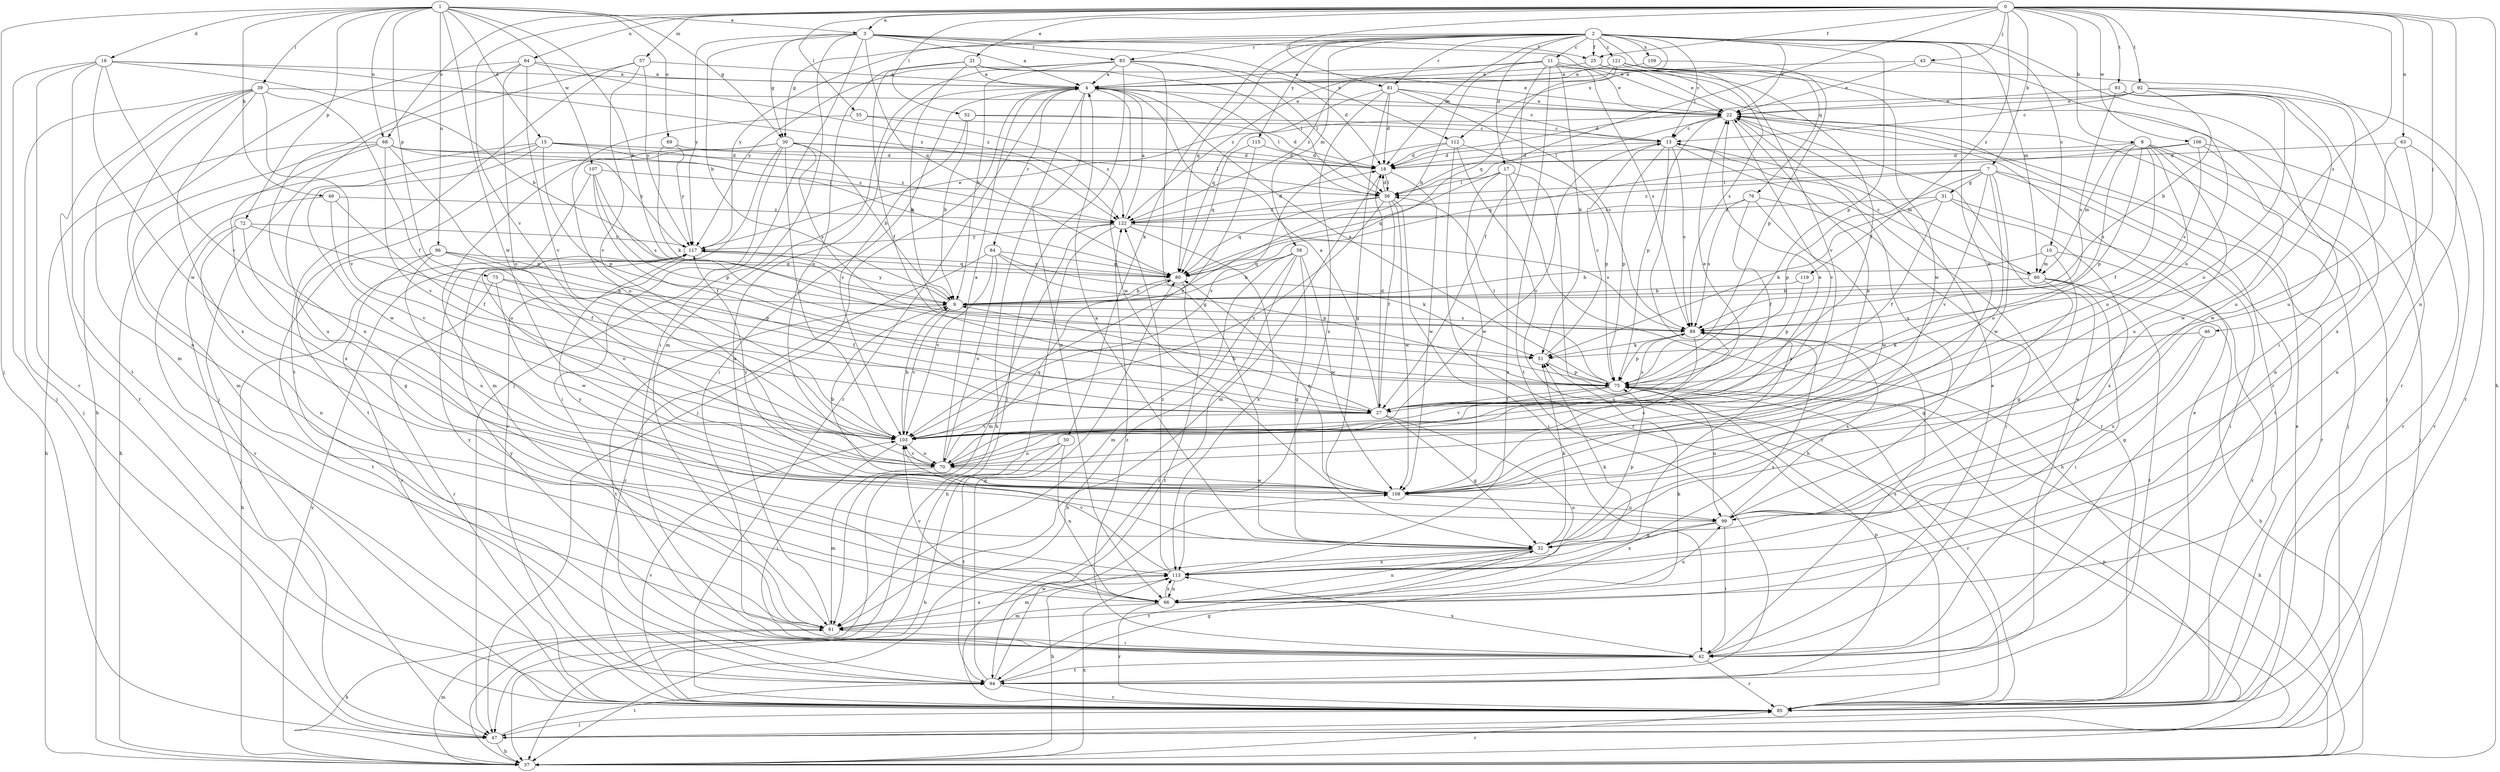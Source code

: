 strict digraph  {
0;
1;
2;
3;
4;
7;
8;
9;
10;
11;
13;
15;
16;
17;
18;
21;
22;
25;
27;
30;
31;
32;
37;
39;
42;
43;
46;
47;
49;
50;
51;
52;
55;
56;
57;
58;
60;
61;
63;
64;
66;
68;
69;
70;
72;
73;
75;
76;
80;
81;
83;
84;
85;
89;
92;
93;
94;
96;
99;
103;
106;
107;
108;
109;
112;
113;
115;
117;
119;
121;
122;
0 -> 3  [label=a];
0 -> 7  [label=b];
0 -> 8  [label=b];
0 -> 21  [label=e];
0 -> 25  [label=f];
0 -> 37  [label=h];
0 -> 43  [label=j];
0 -> 46  [label=j];
0 -> 52  [label=l];
0 -> 55  [label=l];
0 -> 56  [label=l];
0 -> 57  [label=m];
0 -> 63  [label=n];
0 -> 64  [label=n];
0 -> 66  [label=n];
0 -> 68  [label=o];
0 -> 81  [label=r];
0 -> 89  [label=s];
0 -> 92  [label=t];
0 -> 93  [label=t];
0 -> 103  [label=v];
0 -> 106  [label=w];
0 -> 119  [label=z];
1 -> 3  [label=a];
1 -> 9  [label=b];
1 -> 15  [label=d];
1 -> 16  [label=d];
1 -> 30  [label=g];
1 -> 39  [label=i];
1 -> 47  [label=j];
1 -> 49  [label=k];
1 -> 68  [label=o];
1 -> 69  [label=o];
1 -> 72  [label=p];
1 -> 73  [label=p];
1 -> 96  [label=u];
1 -> 107  [label=w];
1 -> 108  [label=w];
2 -> 10  [label=c];
2 -> 11  [label=c];
2 -> 13  [label=c];
2 -> 17  [label=d];
2 -> 18  [label=d];
2 -> 22  [label=e];
2 -> 25  [label=f];
2 -> 30  [label=g];
2 -> 42  [label=i];
2 -> 50  [label=k];
2 -> 58  [label=m];
2 -> 60  [label=m];
2 -> 75  [label=p];
2 -> 76  [label=q];
2 -> 80  [label=q];
2 -> 81  [label=r];
2 -> 83  [label=r];
2 -> 108  [label=w];
2 -> 109  [label=x];
2 -> 112  [label=x];
2 -> 115  [label=y];
2 -> 117  [label=y];
2 -> 121  [label=z];
3 -> 4  [label=a];
3 -> 9  [label=b];
3 -> 22  [label=e];
3 -> 25  [label=f];
3 -> 30  [label=g];
3 -> 42  [label=i];
3 -> 47  [label=j];
3 -> 80  [label=q];
3 -> 83  [label=r];
3 -> 112  [label=x];
3 -> 117  [label=y];
4 -> 22  [label=e];
4 -> 37  [label=h];
4 -> 42  [label=i];
4 -> 47  [label=j];
4 -> 56  [label=l];
4 -> 66  [label=n];
4 -> 84  [label=r];
4 -> 85  [label=r];
4 -> 108  [label=w];
7 -> 31  [label=g];
7 -> 42  [label=i];
7 -> 56  [label=l];
7 -> 70  [label=o];
7 -> 75  [label=p];
7 -> 85  [label=r];
7 -> 103  [label=v];
7 -> 108  [label=w];
7 -> 122  [label=z];
8 -> 18  [label=d];
8 -> 27  [label=f];
8 -> 47  [label=j];
8 -> 60  [label=m];
8 -> 66  [label=n];
8 -> 70  [label=o];
8 -> 75  [label=p];
8 -> 89  [label=s];
8 -> 99  [label=u];
9 -> 89  [label=s];
9 -> 94  [label=t];
9 -> 103  [label=v];
9 -> 117  [label=y];
10 -> 9  [label=b];
10 -> 32  [label=g];
10 -> 60  [label=m];
10 -> 85  [label=r];
11 -> 4  [label=a];
11 -> 9  [label=b];
11 -> 22  [label=e];
11 -> 27  [label=f];
11 -> 51  [label=k];
11 -> 85  [label=r];
11 -> 89  [label=s];
11 -> 94  [label=t];
11 -> 122  [label=z];
13 -> 18  [label=d];
13 -> 60  [label=m];
13 -> 75  [label=p];
13 -> 85  [label=r];
13 -> 89  [label=s];
13 -> 103  [label=v];
13 -> 113  [label=x];
15 -> 18  [label=d];
15 -> 37  [label=h];
15 -> 75  [label=p];
15 -> 80  [label=q];
15 -> 99  [label=u];
15 -> 108  [label=w];
15 -> 122  [label=z];
16 -> 4  [label=a];
16 -> 9  [label=b];
16 -> 47  [label=j];
16 -> 85  [label=r];
16 -> 94  [label=t];
16 -> 103  [label=v];
16 -> 108  [label=w];
16 -> 122  [label=z];
17 -> 37  [label=h];
17 -> 56  [label=l];
17 -> 80  [label=q];
17 -> 85  [label=r];
17 -> 108  [label=w];
17 -> 113  [label=x];
18 -> 56  [label=l];
18 -> 61  [label=m];
18 -> 108  [label=w];
21 -> 4  [label=a];
21 -> 22  [label=e];
21 -> 27  [label=f];
21 -> 51  [label=k];
21 -> 56  [label=l];
21 -> 70  [label=o];
22 -> 13  [label=c];
22 -> 47  [label=j];
22 -> 56  [label=l];
22 -> 75  [label=p];
22 -> 99  [label=u];
22 -> 103  [label=v];
25 -> 4  [label=a];
25 -> 22  [label=e];
25 -> 27  [label=f];
25 -> 89  [label=s];
27 -> 4  [label=a];
27 -> 9  [label=b];
27 -> 18  [label=d];
27 -> 22  [label=e];
27 -> 32  [label=g];
27 -> 66  [label=n];
27 -> 89  [label=s];
27 -> 103  [label=v];
30 -> 9  [label=b];
30 -> 18  [label=d];
30 -> 42  [label=i];
30 -> 56  [label=l];
30 -> 61  [label=m];
30 -> 85  [label=r];
30 -> 89  [label=s];
30 -> 94  [label=t];
30 -> 103  [label=v];
31 -> 27  [label=f];
31 -> 42  [label=i];
31 -> 51  [label=k];
31 -> 113  [label=x];
31 -> 122  [label=z];
32 -> 4  [label=a];
32 -> 37  [label=h];
32 -> 51  [label=k];
32 -> 66  [label=n];
32 -> 75  [label=p];
32 -> 94  [label=t];
32 -> 113  [label=x];
32 -> 117  [label=y];
37 -> 61  [label=m];
37 -> 85  [label=r];
37 -> 113  [label=x];
37 -> 117  [label=y];
39 -> 22  [label=e];
39 -> 27  [label=f];
39 -> 47  [label=j];
39 -> 61  [label=m];
39 -> 66  [label=n];
39 -> 85  [label=r];
39 -> 103  [label=v];
39 -> 113  [label=x];
42 -> 22  [label=e];
42 -> 85  [label=r];
42 -> 89  [label=s];
42 -> 94  [label=t];
42 -> 113  [label=x];
42 -> 117  [label=y];
42 -> 122  [label=z];
43 -> 4  [label=a];
43 -> 22  [label=e];
43 -> 70  [label=o];
46 -> 32  [label=g];
46 -> 51  [label=k];
46 -> 99  [label=u];
47 -> 22  [label=e];
47 -> 37  [label=h];
47 -> 75  [label=p];
47 -> 94  [label=t];
49 -> 27  [label=f];
49 -> 85  [label=r];
49 -> 103  [label=v];
49 -> 122  [label=z];
50 -> 37  [label=h];
50 -> 66  [label=n];
50 -> 70  [label=o];
50 -> 94  [label=t];
51 -> 13  [label=c];
51 -> 75  [label=p];
52 -> 9  [label=b];
52 -> 13  [label=c];
52 -> 18  [label=d];
52 -> 103  [label=v];
55 -> 13  [label=c];
55 -> 70  [label=o];
55 -> 122  [label=z];
56 -> 18  [label=d];
56 -> 27  [label=f];
56 -> 42  [label=i];
56 -> 80  [label=q];
56 -> 103  [label=v];
56 -> 108  [label=w];
56 -> 122  [label=z];
57 -> 4  [label=a];
57 -> 47  [label=j];
57 -> 94  [label=t];
57 -> 103  [label=v];
57 -> 117  [label=y];
58 -> 9  [label=b];
58 -> 32  [label=g];
58 -> 37  [label=h];
58 -> 61  [label=m];
58 -> 80  [label=q];
58 -> 85  [label=r];
58 -> 108  [label=w];
60 -> 9  [label=b];
60 -> 13  [label=c];
60 -> 32  [label=g];
60 -> 37  [label=h];
60 -> 42  [label=i];
60 -> 94  [label=t];
61 -> 4  [label=a];
61 -> 37  [label=h];
61 -> 42  [label=i];
61 -> 51  [label=k];
61 -> 113  [label=x];
61 -> 117  [label=y];
63 -> 18  [label=d];
63 -> 66  [label=n];
63 -> 85  [label=r];
63 -> 108  [label=w];
64 -> 4  [label=a];
64 -> 37  [label=h];
64 -> 66  [label=n];
64 -> 70  [label=o];
64 -> 103  [label=v];
64 -> 122  [label=z];
66 -> 61  [label=m];
66 -> 85  [label=r];
66 -> 89  [label=s];
66 -> 99  [label=u];
66 -> 103  [label=v];
66 -> 113  [label=x];
68 -> 18  [label=d];
68 -> 37  [label=h];
68 -> 61  [label=m];
68 -> 75  [label=p];
68 -> 103  [label=v];
68 -> 113  [label=x];
68 -> 117  [label=y];
68 -> 122  [label=z];
69 -> 18  [label=d];
69 -> 51  [label=k];
69 -> 117  [label=y];
70 -> 4  [label=a];
70 -> 22  [label=e];
70 -> 61  [label=m];
70 -> 80  [label=q];
70 -> 103  [label=v];
70 -> 108  [label=w];
72 -> 27  [label=f];
72 -> 32  [label=g];
72 -> 47  [label=j];
72 -> 66  [label=n];
72 -> 117  [label=y];
73 -> 9  [label=b];
73 -> 27  [label=f];
73 -> 85  [label=r];
73 -> 108  [label=w];
75 -> 4  [label=a];
75 -> 27  [label=f];
75 -> 37  [label=h];
75 -> 56  [label=l];
75 -> 85  [label=r];
75 -> 99  [label=u];
75 -> 103  [label=v];
76 -> 27  [label=f];
76 -> 42  [label=i];
76 -> 89  [label=s];
76 -> 108  [label=w];
76 -> 122  [label=z];
80 -> 9  [label=b];
80 -> 94  [label=t];
80 -> 117  [label=y];
81 -> 13  [label=c];
81 -> 18  [label=d];
81 -> 22  [label=e];
81 -> 32  [label=g];
81 -> 80  [label=q];
81 -> 89  [label=s];
81 -> 113  [label=x];
83 -> 4  [label=a];
83 -> 9  [label=b];
83 -> 18  [label=d];
83 -> 32  [label=g];
83 -> 47  [label=j];
83 -> 56  [label=l];
83 -> 61  [label=m];
83 -> 117  [label=y];
84 -> 51  [label=k];
84 -> 70  [label=o];
84 -> 75  [label=p];
84 -> 80  [label=q];
84 -> 85  [label=r];
84 -> 103  [label=v];
85 -> 22  [label=e];
85 -> 47  [label=j];
85 -> 103  [label=v];
89 -> 51  [label=k];
89 -> 70  [label=o];
89 -> 75  [label=p];
92 -> 9  [label=b];
92 -> 13  [label=c];
92 -> 18  [label=d];
92 -> 22  [label=e];
92 -> 85  [label=r];
92 -> 99  [label=u];
93 -> 22  [label=e];
93 -> 70  [label=o];
93 -> 89  [label=s];
93 -> 99  [label=u];
93 -> 113  [label=x];
94 -> 22  [label=e];
94 -> 32  [label=g];
94 -> 75  [label=p];
94 -> 80  [label=q];
94 -> 85  [label=r];
94 -> 108  [label=w];
96 -> 70  [label=o];
96 -> 75  [label=p];
96 -> 80  [label=q];
96 -> 85  [label=r];
96 -> 94  [label=t];
96 -> 99  [label=u];
99 -> 32  [label=g];
99 -> 42  [label=i];
99 -> 89  [label=s];
99 -> 113  [label=x];
103 -> 9  [label=b];
103 -> 22  [label=e];
103 -> 42  [label=i];
103 -> 70  [label=o];
106 -> 18  [label=d];
106 -> 80  [label=q];
106 -> 85  [label=r];
106 -> 89  [label=s];
106 -> 108  [label=w];
107 -> 27  [label=f];
107 -> 56  [label=l];
107 -> 70  [label=o];
107 -> 75  [label=p];
107 -> 89  [label=s];
108 -> 9  [label=b];
108 -> 80  [label=q];
108 -> 89  [label=s];
108 -> 99  [label=u];
108 -> 117  [label=y];
109 -> 4  [label=a];
109 -> 75  [label=p];
112 -> 18  [label=d];
112 -> 37  [label=h];
112 -> 75  [label=p];
112 -> 85  [label=r];
112 -> 103  [label=v];
113 -> 51  [label=k];
113 -> 61  [label=m];
113 -> 66  [label=n];
113 -> 103  [label=v];
113 -> 122  [label=z];
115 -> 18  [label=d];
115 -> 80  [label=q];
115 -> 103  [label=v];
117 -> 22  [label=e];
117 -> 37  [label=h];
117 -> 80  [label=q];
119 -> 9  [label=b];
119 -> 75  [label=p];
121 -> 4  [label=a];
121 -> 47  [label=j];
121 -> 80  [label=q];
121 -> 85  [label=r];
121 -> 103  [label=v];
121 -> 108  [label=w];
121 -> 122  [label=z];
122 -> 4  [label=a];
122 -> 18  [label=d];
122 -> 37  [label=h];
122 -> 61  [label=m];
122 -> 89  [label=s];
122 -> 113  [label=x];
122 -> 117  [label=y];
}
